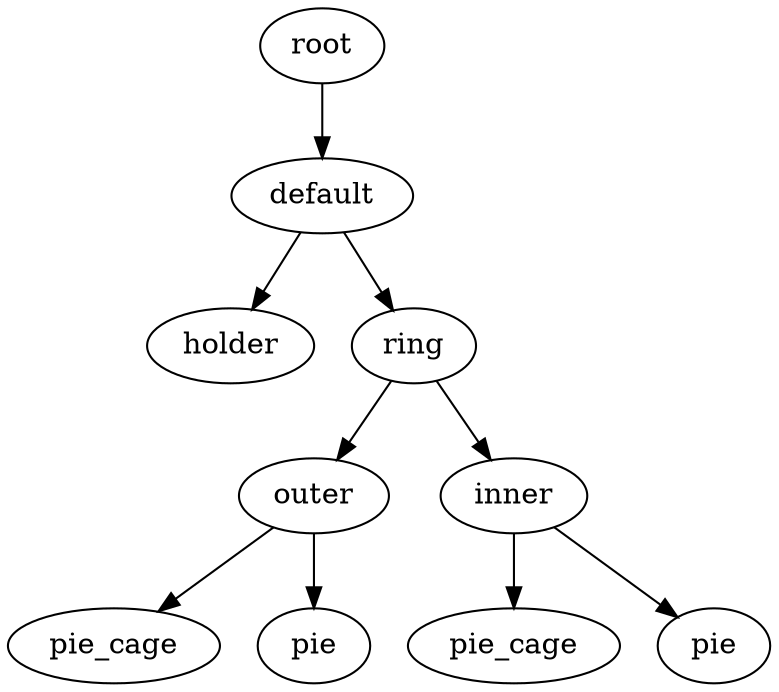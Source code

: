 digraph default {
    root_1 [label="root"];
    default_2 [label="default"];
    holder_3 [label="holder"];
    ring_4 [label="ring"];
    outer_5 [label="outer"];
    pie_cage_6 [label="pie_cage"];
    pie_7 [label="pie"];
    inner_8 [label="inner"];
    pie_cage_9 [label="pie_cage"];
    pie_10 [label="pie"];
    root_1 -> default_2;
    default_2 -> holder_3;
    default_2 -> ring_4;
    ring_4 -> outer_5;
    outer_5 -> pie_cage_6;
    outer_5 -> pie_7;
    ring_4 -> inner_8;
    inner_8 -> pie_cage_9;
    inner_8 -> pie_10;
}
